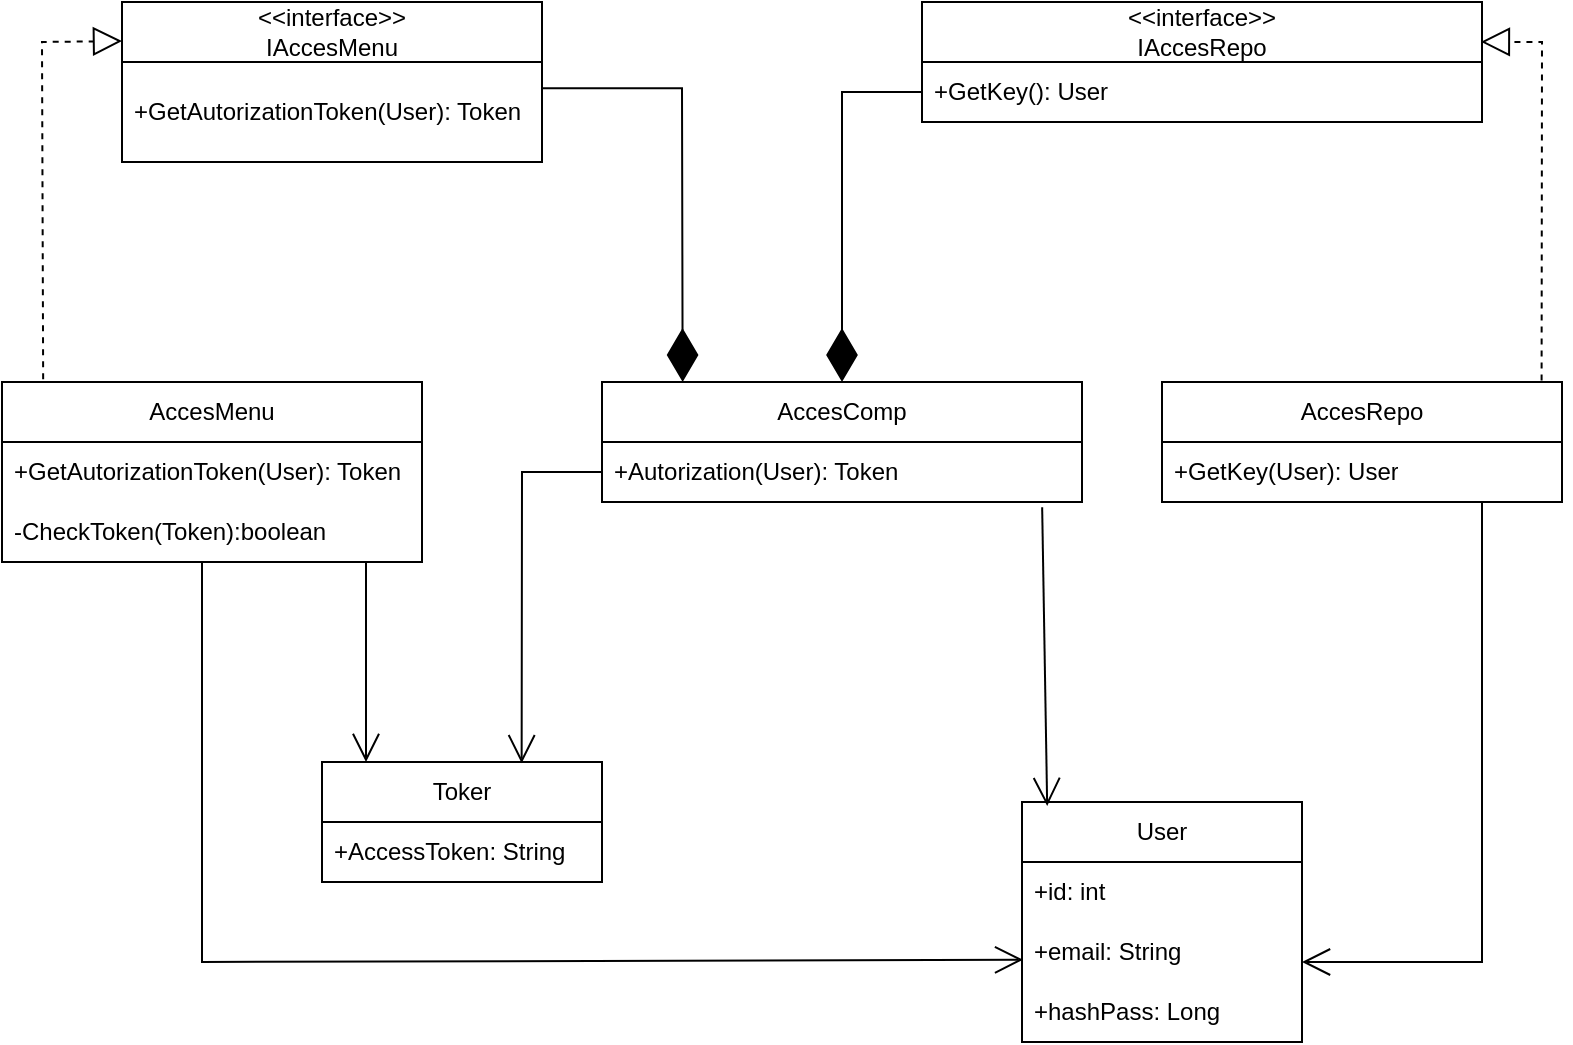 <mxfile version="21.7.5" type="device">
  <diagram id="C5RBs43oDa-KdzZeNtuy" name="Page-1">
    <mxGraphModel dx="521" dy="277" grid="1" gridSize="10" guides="1" tooltips="1" connect="1" arrows="1" fold="1" page="1" pageScale="1" pageWidth="827" pageHeight="1169" math="0" shadow="0">
      <root>
        <mxCell id="WIyWlLk6GJQsqaUBKTNV-0" />
        <mxCell id="WIyWlLk6GJQsqaUBKTNV-1" parent="WIyWlLk6GJQsqaUBKTNV-0" />
        <mxCell id="VEYTCsmouQsSnPpoifKZ-0" value="&amp;lt;&amp;lt;interface&amp;gt;&amp;gt;&lt;br&gt;IAccesMenu" style="swimlane;fontStyle=0;childLayout=stackLayout;horizontal=1;startSize=30;horizontalStack=0;resizeParent=1;resizeParentMax=0;resizeLast=0;collapsible=1;marginBottom=0;whiteSpace=wrap;html=1;" vertex="1" parent="WIyWlLk6GJQsqaUBKTNV-1">
          <mxGeometry x="80" y="40" width="210" height="80" as="geometry">
            <mxRectangle x="80" y="40" width="110" height="40" as="alternateBounds" />
          </mxGeometry>
        </mxCell>
        <mxCell id="VEYTCsmouQsSnPpoifKZ-1" value="+GetAutorizationToken(User): Token" style="text;strokeColor=none;fillColor=none;align=left;verticalAlign=middle;spacingLeft=4;spacingRight=4;overflow=hidden;points=[[0,0.5],[1,0.5]];portConstraint=eastwest;rotatable=0;whiteSpace=wrap;html=1;" vertex="1" parent="VEYTCsmouQsSnPpoifKZ-0">
          <mxGeometry y="30" width="210" height="50" as="geometry" />
        </mxCell>
        <mxCell id="VEYTCsmouQsSnPpoifKZ-4" value="AccesMenu" style="swimlane;fontStyle=0;childLayout=stackLayout;horizontal=1;startSize=30;horizontalStack=0;resizeParent=1;resizeParentMax=0;resizeLast=0;collapsible=1;marginBottom=0;whiteSpace=wrap;html=1;" vertex="1" parent="WIyWlLk6GJQsqaUBKTNV-1">
          <mxGeometry x="20" y="230" width="210" height="90" as="geometry" />
        </mxCell>
        <mxCell id="VEYTCsmouQsSnPpoifKZ-5" value="+GetAutorizationToken(User): Token" style="text;strokeColor=none;fillColor=none;align=left;verticalAlign=middle;spacingLeft=4;spacingRight=4;overflow=hidden;points=[[0,0.5],[1,0.5]];portConstraint=eastwest;rotatable=0;whiteSpace=wrap;html=1;" vertex="1" parent="VEYTCsmouQsSnPpoifKZ-4">
          <mxGeometry y="30" width="210" height="30" as="geometry" />
        </mxCell>
        <mxCell id="VEYTCsmouQsSnPpoifKZ-6" value="-CheckToken(Token):boolean" style="text;strokeColor=none;fillColor=none;align=left;verticalAlign=middle;spacingLeft=4;spacingRight=4;overflow=hidden;points=[[0,0.5],[1,0.5]];portConstraint=eastwest;rotatable=0;whiteSpace=wrap;html=1;" vertex="1" parent="VEYTCsmouQsSnPpoifKZ-4">
          <mxGeometry y="60" width="210" height="30" as="geometry" />
        </mxCell>
        <mxCell id="VEYTCsmouQsSnPpoifKZ-8" value="&amp;lt;&amp;lt;interface&amp;gt;&amp;gt;&lt;br&gt;IAccesRepo" style="swimlane;fontStyle=0;childLayout=stackLayout;horizontal=1;startSize=30;horizontalStack=0;resizeParent=1;resizeParentMax=0;resizeLast=0;collapsible=1;marginBottom=0;whiteSpace=wrap;html=1;" vertex="1" parent="WIyWlLk6GJQsqaUBKTNV-1">
          <mxGeometry x="480" y="40" width="280" height="60" as="geometry" />
        </mxCell>
        <mxCell id="VEYTCsmouQsSnPpoifKZ-9" value="+GetKey(): User" style="text;strokeColor=none;fillColor=none;align=left;verticalAlign=middle;spacingLeft=4;spacingRight=4;overflow=hidden;points=[[0,0.5],[1,0.5]];portConstraint=eastwest;rotatable=0;whiteSpace=wrap;html=1;" vertex="1" parent="VEYTCsmouQsSnPpoifKZ-8">
          <mxGeometry y="30" width="280" height="30" as="geometry" />
        </mxCell>
        <mxCell id="VEYTCsmouQsSnPpoifKZ-12" value="AccesComp" style="swimlane;fontStyle=0;childLayout=stackLayout;horizontal=1;startSize=30;horizontalStack=0;resizeParent=1;resizeParentMax=0;resizeLast=0;collapsible=1;marginBottom=0;whiteSpace=wrap;html=1;" vertex="1" parent="WIyWlLk6GJQsqaUBKTNV-1">
          <mxGeometry x="320" y="230" width="240" height="60" as="geometry" />
        </mxCell>
        <mxCell id="VEYTCsmouQsSnPpoifKZ-13" value="+Autorization(User): Token" style="text;strokeColor=none;fillColor=none;align=left;verticalAlign=middle;spacingLeft=4;spacingRight=4;overflow=hidden;points=[[0,0.5],[1,0.5]];portConstraint=eastwest;rotatable=0;whiteSpace=wrap;html=1;" vertex="1" parent="VEYTCsmouQsSnPpoifKZ-12">
          <mxGeometry y="30" width="240" height="30" as="geometry" />
        </mxCell>
        <mxCell id="VEYTCsmouQsSnPpoifKZ-16" value="AccesRepo" style="swimlane;fontStyle=0;childLayout=stackLayout;horizontal=1;startSize=30;horizontalStack=0;resizeParent=1;resizeParentMax=0;resizeLast=0;collapsible=1;marginBottom=0;whiteSpace=wrap;html=1;" vertex="1" parent="WIyWlLk6GJQsqaUBKTNV-1">
          <mxGeometry x="600" y="230" width="200" height="60" as="geometry" />
        </mxCell>
        <mxCell id="VEYTCsmouQsSnPpoifKZ-17" value="+GetKey(User): User" style="text;strokeColor=none;fillColor=none;align=left;verticalAlign=middle;spacingLeft=4;spacingRight=4;overflow=hidden;points=[[0,0.5],[1,0.5]];portConstraint=eastwest;rotatable=0;whiteSpace=wrap;html=1;" vertex="1" parent="VEYTCsmouQsSnPpoifKZ-16">
          <mxGeometry y="30" width="200" height="30" as="geometry" />
        </mxCell>
        <mxCell id="VEYTCsmouQsSnPpoifKZ-20" value="Toker" style="swimlane;fontStyle=0;childLayout=stackLayout;horizontal=1;startSize=30;horizontalStack=0;resizeParent=1;resizeParentMax=0;resizeLast=0;collapsible=1;marginBottom=0;whiteSpace=wrap;html=1;" vertex="1" parent="WIyWlLk6GJQsqaUBKTNV-1">
          <mxGeometry x="180" y="420" width="140" height="60" as="geometry" />
        </mxCell>
        <mxCell id="VEYTCsmouQsSnPpoifKZ-21" value="+AccessToken: String" style="text;strokeColor=none;fillColor=none;align=left;verticalAlign=middle;spacingLeft=4;spacingRight=4;overflow=hidden;points=[[0,0.5],[1,0.5]];portConstraint=eastwest;rotatable=0;whiteSpace=wrap;html=1;" vertex="1" parent="VEYTCsmouQsSnPpoifKZ-20">
          <mxGeometry y="30" width="140" height="30" as="geometry" />
        </mxCell>
        <mxCell id="VEYTCsmouQsSnPpoifKZ-24" value="User" style="swimlane;fontStyle=0;childLayout=stackLayout;horizontal=1;startSize=30;horizontalStack=0;resizeParent=1;resizeParentMax=0;resizeLast=0;collapsible=1;marginBottom=0;whiteSpace=wrap;html=1;" vertex="1" parent="WIyWlLk6GJQsqaUBKTNV-1">
          <mxGeometry x="530" y="440" width="140" height="120" as="geometry" />
        </mxCell>
        <mxCell id="VEYTCsmouQsSnPpoifKZ-25" value="+id: int" style="text;strokeColor=none;fillColor=none;align=left;verticalAlign=middle;spacingLeft=4;spacingRight=4;overflow=hidden;points=[[0,0.5],[1,0.5]];portConstraint=eastwest;rotatable=0;whiteSpace=wrap;html=1;" vertex="1" parent="VEYTCsmouQsSnPpoifKZ-24">
          <mxGeometry y="30" width="140" height="30" as="geometry" />
        </mxCell>
        <mxCell id="VEYTCsmouQsSnPpoifKZ-26" value="+email: String" style="text;strokeColor=none;fillColor=none;align=left;verticalAlign=middle;spacingLeft=4;spacingRight=4;overflow=hidden;points=[[0,0.5],[1,0.5]];portConstraint=eastwest;rotatable=0;whiteSpace=wrap;html=1;" vertex="1" parent="VEYTCsmouQsSnPpoifKZ-24">
          <mxGeometry y="60" width="140" height="30" as="geometry" />
        </mxCell>
        <mxCell id="VEYTCsmouQsSnPpoifKZ-27" value="+hashPass: Long" style="text;strokeColor=none;fillColor=none;align=left;verticalAlign=middle;spacingLeft=4;spacingRight=4;overflow=hidden;points=[[0,0.5],[1,0.5]];portConstraint=eastwest;rotatable=0;whiteSpace=wrap;html=1;" vertex="1" parent="VEYTCsmouQsSnPpoifKZ-24">
          <mxGeometry y="90" width="140" height="30" as="geometry" />
        </mxCell>
        <mxCell id="VEYTCsmouQsSnPpoifKZ-31" value="" style="endArrow=diamondThin;endFill=1;endSize=24;html=1;rounded=0;entryX=0.168;entryY=-0.053;entryDx=0;entryDy=0;entryPerimeter=0;" edge="1" parent="WIyWlLk6GJQsqaUBKTNV-1">
          <mxGeometry width="160" relative="1" as="geometry">
            <mxPoint x="290" y="83.18" as="sourcePoint" />
            <mxPoint x="360.32" y="230.0" as="targetPoint" />
            <Array as="points">
              <mxPoint x="360" y="83.18" />
            </Array>
          </mxGeometry>
        </mxCell>
        <mxCell id="VEYTCsmouQsSnPpoifKZ-32" value="" style="endArrow=diamondThin;endFill=1;endSize=24;html=1;rounded=0;exitX=0;exitY=0.5;exitDx=0;exitDy=0;entryX=0.5;entryY=0;entryDx=0;entryDy=0;" edge="1" parent="WIyWlLk6GJQsqaUBKTNV-1" source="VEYTCsmouQsSnPpoifKZ-9" target="VEYTCsmouQsSnPpoifKZ-12">
          <mxGeometry width="160" relative="1" as="geometry">
            <mxPoint x="520" y="85" as="sourcePoint" />
            <mxPoint x="490" y="430" as="targetPoint" />
            <Array as="points">
              <mxPoint x="440" y="85" />
            </Array>
          </mxGeometry>
        </mxCell>
        <mxCell id="VEYTCsmouQsSnPpoifKZ-33" value="" style="endArrow=open;endFill=1;endSize=12;html=1;rounded=0;" edge="1" parent="WIyWlLk6GJQsqaUBKTNV-1">
          <mxGeometry width="160" relative="1" as="geometry">
            <mxPoint x="202" y="320" as="sourcePoint" />
            <mxPoint x="202" y="420" as="targetPoint" />
          </mxGeometry>
        </mxCell>
        <mxCell id="VEYTCsmouQsSnPpoifKZ-34" value="" style="endArrow=open;endFill=1;endSize=12;html=1;rounded=0;exitX=0;exitY=0.5;exitDx=0;exitDy=0;entryX=0.713;entryY=0.01;entryDx=0;entryDy=0;entryPerimeter=0;" edge="1" parent="WIyWlLk6GJQsqaUBKTNV-1" source="VEYTCsmouQsSnPpoifKZ-13" target="VEYTCsmouQsSnPpoifKZ-20">
          <mxGeometry width="160" relative="1" as="geometry">
            <mxPoint x="330" y="430" as="sourcePoint" />
            <mxPoint x="490" y="430" as="targetPoint" />
            <Array as="points">
              <mxPoint x="280" y="275" />
            </Array>
          </mxGeometry>
        </mxCell>
        <mxCell id="VEYTCsmouQsSnPpoifKZ-35" value="" style="endArrow=open;endFill=1;endSize=12;html=1;rounded=0;exitX=0.917;exitY=1.089;exitDx=0;exitDy=0;exitPerimeter=0;" edge="1" parent="WIyWlLk6GJQsqaUBKTNV-1">
          <mxGeometry width="160" relative="1" as="geometry">
            <mxPoint x="760.0" y="290.0" as="sourcePoint" />
            <mxPoint x="670" y="520" as="targetPoint" />
            <Array as="points">
              <mxPoint x="760" y="520" />
            </Array>
          </mxGeometry>
        </mxCell>
        <mxCell id="VEYTCsmouQsSnPpoifKZ-36" value="" style="endArrow=open;endFill=1;endSize=12;html=1;rounded=0;entryX=0.004;entryY=0.629;entryDx=0;entryDy=0;entryPerimeter=0;" edge="1" parent="WIyWlLk6GJQsqaUBKTNV-1" target="VEYTCsmouQsSnPpoifKZ-26">
          <mxGeometry width="160" relative="1" as="geometry">
            <mxPoint x="120" y="320" as="sourcePoint" />
            <mxPoint x="205" y="570" as="targetPoint" />
            <Array as="points">
              <mxPoint x="120" y="520" />
            </Array>
          </mxGeometry>
        </mxCell>
        <mxCell id="VEYTCsmouQsSnPpoifKZ-37" value="" style="endArrow=open;endFill=1;endSize=12;html=1;rounded=0;exitX=0.917;exitY=1.089;exitDx=0;exitDy=0;exitPerimeter=0;entryX=0.09;entryY=0.017;entryDx=0;entryDy=0;entryPerimeter=0;" edge="1" parent="WIyWlLk6GJQsqaUBKTNV-1" source="VEYTCsmouQsSnPpoifKZ-13" target="VEYTCsmouQsSnPpoifKZ-24">
          <mxGeometry width="160" relative="1" as="geometry">
            <mxPoint x="330" y="430" as="sourcePoint" />
            <mxPoint x="490" y="430" as="targetPoint" />
          </mxGeometry>
        </mxCell>
        <mxCell id="VEYTCsmouQsSnPpoifKZ-38" value="" style="endArrow=block;dashed=1;endFill=0;endSize=12;html=1;rounded=0;exitX=0.098;exitY=-0.015;exitDx=0;exitDy=0;exitPerimeter=0;entryX=0;entryY=0.244;entryDx=0;entryDy=0;entryPerimeter=0;" edge="1" parent="WIyWlLk6GJQsqaUBKTNV-1" source="VEYTCsmouQsSnPpoifKZ-4" target="VEYTCsmouQsSnPpoifKZ-0">
          <mxGeometry width="160" relative="1" as="geometry">
            <mxPoint x="320" y="300" as="sourcePoint" />
            <mxPoint x="480" y="300" as="targetPoint" />
            <Array as="points">
              <mxPoint x="40" y="60" />
            </Array>
          </mxGeometry>
        </mxCell>
        <mxCell id="VEYTCsmouQsSnPpoifKZ-39" value="" style="endArrow=block;dashed=1;endFill=0;endSize=12;html=1;rounded=0;exitX=0.949;exitY=-0.013;exitDx=0;exitDy=0;exitPerimeter=0;entryX=0.998;entryY=0.332;entryDx=0;entryDy=0;entryPerimeter=0;" edge="1" parent="WIyWlLk6GJQsqaUBKTNV-1" source="VEYTCsmouQsSnPpoifKZ-16" target="VEYTCsmouQsSnPpoifKZ-8">
          <mxGeometry width="160" relative="1" as="geometry">
            <mxPoint x="650" y="160" as="sourcePoint" />
            <mxPoint x="810" y="160" as="targetPoint" />
            <Array as="points">
              <mxPoint x="790" y="60" />
            </Array>
          </mxGeometry>
        </mxCell>
      </root>
    </mxGraphModel>
  </diagram>
</mxfile>
